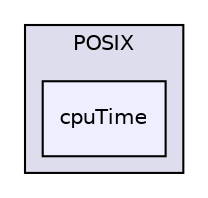 digraph "src/OSspecific/POSIX/cpuTime" {
  bgcolor=transparent;
  compound=true
  node [ fontsize="10", fontname="Helvetica"];
  edge [ labelfontsize="10", labelfontname="Helvetica"];
  subgraph clusterdir_94c34cce8591e074e6ace6f8df04d41e {
    graph [ bgcolor="#ddddee", pencolor="black", label="POSIX" fontname="Helvetica", fontsize="10", URL="dir_94c34cce8591e074e6ace6f8df04d41e.html"]
  dir_8073116a44d437b1896ac4e42a6965d4 [shape=box, label="cpuTime", style="filled", fillcolor="#eeeeff", pencolor="black", URL="dir_8073116a44d437b1896ac4e42a6965d4.html"];
  }
}
